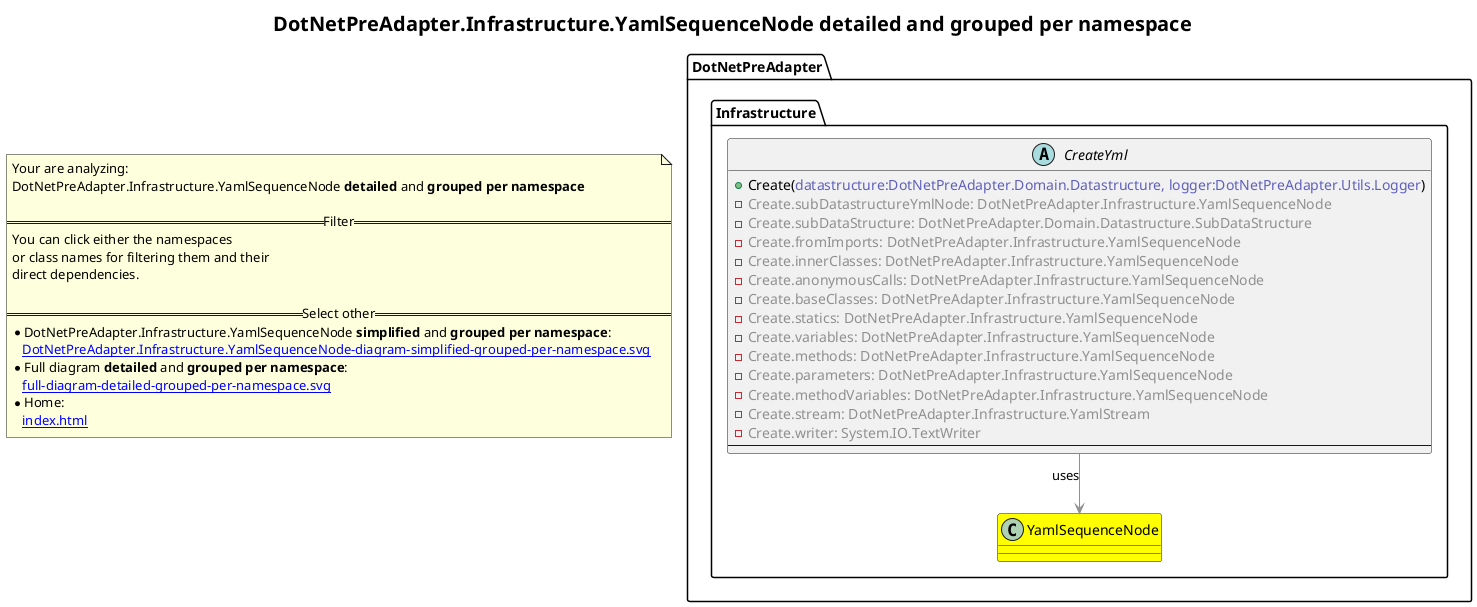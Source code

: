 @startuml
skinparam linetype ortho
title <size:20>DotNetPreAdapter.Infrastructure.YamlSequenceNode **detailed** and **grouped per namespace**</size>
note "Your are analyzing:\nDotNetPreAdapter.Infrastructure.YamlSequenceNode **detailed** and **grouped per namespace**\n\n==Filter==\nYou can click either the namespaces \nor class names for filtering them and their\ndirect dependencies.\n\n==Select other==\n* DotNetPreAdapter.Infrastructure.YamlSequenceNode **simplified** and **grouped per namespace**:\n   [[DotNetPreAdapter.Infrastructure.YamlSequenceNode-diagram-simplified-grouped-per-namespace.svg]]\n* Full diagram **detailed** and **grouped per namespace**:\n   [[full-diagram-detailed-grouped-per-namespace.svg]]\n* Home:\n   [[index.html]]" as FloatingNote
class DotNetPreAdapter.Infrastructure.YamlSequenceNode [[DotNetPreAdapter.Infrastructure.YamlSequenceNode-diagram-detailed-grouped-per-namespace.svg]] #yellow {
}
' Closing all previous_sub_namespace_list namespace None because file analysis is finished.
namespace DotNetPreAdapter [[DotNetPreAdapter-diagram-detailed-grouped-per-namespace.svg]] {
namespace DotNetPreAdapter.Infrastructure [[DotNetPreAdapter.Infrastructure-diagram-detailed-grouped-per-namespace.svg]] {
  abstract class DotNetPreAdapter.Infrastructure.CreateYml [[DotNetPreAdapter.Infrastructure.CreateYml-diagram-detailed-grouped-per-namespace.svg]]  {
    + Create(<font color="6060BB">datastructure:DotNetPreAdapter.Domain.Datastructure, logger:DotNetPreAdapter.Utils.Logger</font>)
    - <font color="909090">Create.subDatastructureYmlNode: DotNetPreAdapter.Infrastructure.YamlSequenceNode</font>
    - <font color="909090">Create.subDataStructure: DotNetPreAdapter.Domain.Datastructure.SubDataStructure</font>
    - <font color="909090">Create.fromImports: DotNetPreAdapter.Infrastructure.YamlSequenceNode</font>
    - <font color="909090">Create.innerClasses: DotNetPreAdapter.Infrastructure.YamlSequenceNode</font>
    - <font color="909090">Create.anonymousCalls: DotNetPreAdapter.Infrastructure.YamlSequenceNode</font>
    - <font color="909090">Create.baseClasses: DotNetPreAdapter.Infrastructure.YamlSequenceNode</font>
    - <font color="909090">Create.statics: DotNetPreAdapter.Infrastructure.YamlSequenceNode</font>
    - <font color="909090">Create.variables: DotNetPreAdapter.Infrastructure.YamlSequenceNode</font>
    - <font color="909090">Create.methods: DotNetPreAdapter.Infrastructure.YamlSequenceNode</font>
    - <font color="909090">Create.parameters: DotNetPreAdapter.Infrastructure.YamlSequenceNode</font>
    - <font color="909090">Create.methodVariables: DotNetPreAdapter.Infrastructure.YamlSequenceNode</font>
    - <font color="909090">Create.stream: DotNetPreAdapter.Infrastructure.YamlStream</font>
    - <font color="909090">Create.writer: System.IO.TextWriter</font>
--
  }
'Compared namespace DotNetPreAdapter.Infrastructure [[DotNetPreAdapter.Infrastructure-diagram-detailed-grouped-per-namespace.svg]] { with last element of   }
' Closing all previous_sub_namespace_list namespace None because file analysis is finished.
' Closing namespace Infrastructure
}
' Closing namespace DotNetPreAdapter
}
 ' *************************************** 
 ' *************************************** 
 ' *************************************** 
' Class relations extracted from namespace:
' 
' Class relations extracted from namespace:
' DotNetPreAdapter.Infrastructure
DotNetPreAdapter.Infrastructure.CreateYml -[#909090]-> DotNetPreAdapter.Infrastructure.YamlSequenceNode  : uses 
@enduml